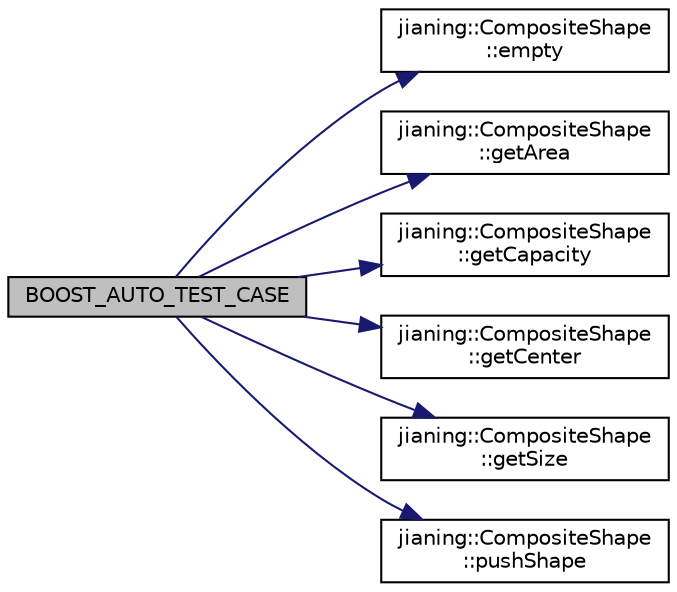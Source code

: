 digraph "BOOST_AUTO_TEST_CASE"
{
 // LATEX_PDF_SIZE
  edge [fontname="Helvetica",fontsize="10",labelfontname="Helvetica",labelfontsize="10"];
  node [fontname="Helvetica",fontsize="10",shape=record];
  rankdir="LR";
  Node1 [label="BOOST_AUTO_TEST_CASE",height=0.2,width=0.4,color="black", fillcolor="grey75", style="filled", fontcolor="black",tooltip=" "];
  Node1 -> Node2 [color="midnightblue",fontsize="10",style="solid",fontname="Helvetica"];
  Node2 [label="jianing::CompositeShape\l::empty",height=0.2,width=0.4,color="black", fillcolor="white", style="filled",URL="$classjianing_1_1_composite_shape.html#a3a15466302cec4fe4bb8a497f14d8d70",tooltip=" "];
  Node1 -> Node3 [color="midnightblue",fontsize="10",style="solid",fontname="Helvetica"];
  Node3 [label="jianing::CompositeShape\l::getArea",height=0.2,width=0.4,color="black", fillcolor="white", style="filled",URL="$classjianing_1_1_composite_shape.html#aad7dabca6105b2c6db84c8dfb3264200",tooltip=" "];
  Node1 -> Node4 [color="midnightblue",fontsize="10",style="solid",fontname="Helvetica"];
  Node4 [label="jianing::CompositeShape\l::getCapacity",height=0.2,width=0.4,color="black", fillcolor="white", style="filled",URL="$classjianing_1_1_composite_shape.html#ae085622731609e17871e1afd68faa7d3",tooltip=" "];
  Node1 -> Node5 [color="midnightblue",fontsize="10",style="solid",fontname="Helvetica"];
  Node5 [label="jianing::CompositeShape\l::getCenter",height=0.2,width=0.4,color="black", fillcolor="white", style="filled",URL="$classjianing_1_1_composite_shape.html#afd9b5e4158236603ed0cc26383c8109e",tooltip=" "];
  Node1 -> Node6 [color="midnightblue",fontsize="10",style="solid",fontname="Helvetica"];
  Node6 [label="jianing::CompositeShape\l::getSize",height=0.2,width=0.4,color="black", fillcolor="white", style="filled",URL="$classjianing_1_1_composite_shape.html#abe7aec79495a5da0ab224d06ede006bf",tooltip=" "];
  Node1 -> Node7 [color="midnightblue",fontsize="10",style="solid",fontname="Helvetica"];
  Node7 [label="jianing::CompositeShape\l::pushShape",height=0.2,width=0.4,color="black", fillcolor="white", style="filled",URL="$classjianing_1_1_composite_shape.html#aec71c9f692ebd3ab7789382a633fa73f",tooltip=" "];
}
